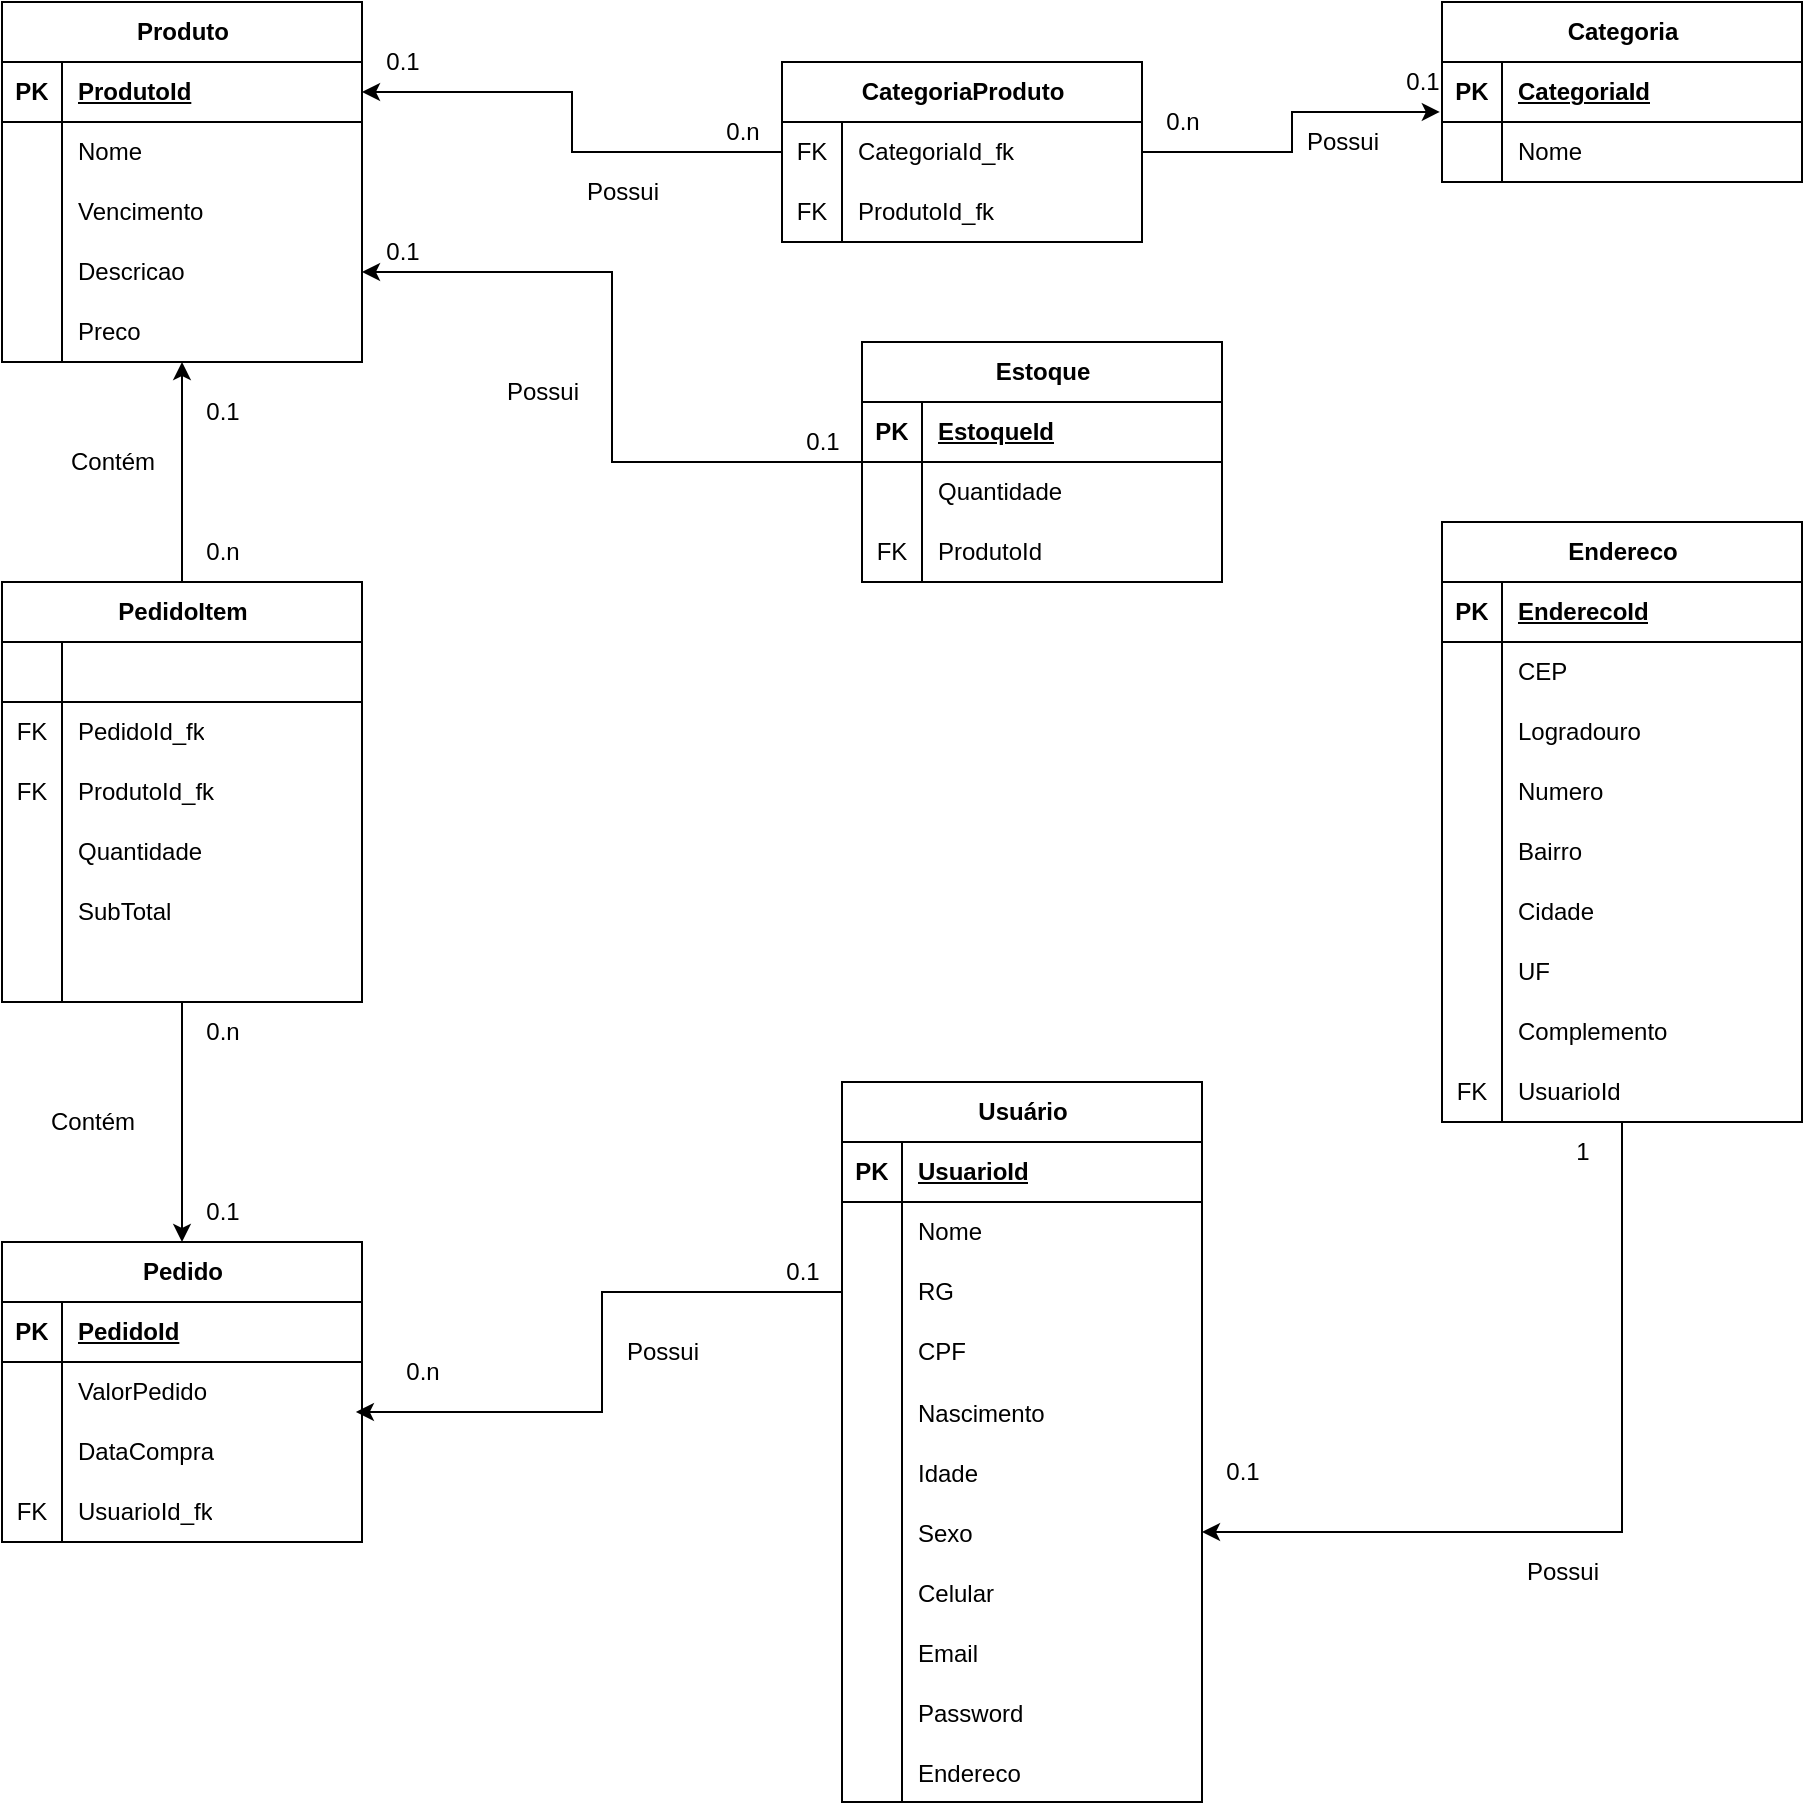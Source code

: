 <mxfile version="21.1.7" type="device">
  <diagram name="Página-1" id="cqAGGKCRhelCxhnxHPWJ">
    <mxGraphModel dx="2261" dy="754" grid="1" gridSize="10" guides="1" tooltips="1" connect="1" arrows="1" fold="1" page="1" pageScale="1" pageWidth="827" pageHeight="1169" math="0" shadow="0">
      <root>
        <mxCell id="0" />
        <mxCell id="1" parent="0" />
        <mxCell id="bwr_QxyES-dQrq3wKCNY-256" style="edgeStyle=orthogonalEdgeStyle;rounded=0;orthogonalLoop=1;jettySize=auto;html=1;" edge="1" parent="1" source="bwr_QxyES-dQrq3wKCNY-1" target="bwr_QxyES-dQrq3wKCNY-148">
          <mxGeometry relative="1" as="geometry" />
        </mxCell>
        <mxCell id="bwr_QxyES-dQrq3wKCNY-1" value="Endereco" style="shape=table;startSize=30;container=1;collapsible=1;childLayout=tableLayout;fixedRows=1;rowLines=0;fontStyle=1;align=center;resizeLast=1;html=1;" vertex="1" parent="1">
          <mxGeometry x="510" y="300" width="180" height="300" as="geometry" />
        </mxCell>
        <mxCell id="bwr_QxyES-dQrq3wKCNY-2" value="" style="shape=tableRow;horizontal=0;startSize=0;swimlaneHead=0;swimlaneBody=0;fillColor=none;collapsible=0;dropTarget=0;points=[[0,0.5],[1,0.5]];portConstraint=eastwest;top=0;left=0;right=0;bottom=1;" vertex="1" parent="bwr_QxyES-dQrq3wKCNY-1">
          <mxGeometry y="30" width="180" height="30" as="geometry" />
        </mxCell>
        <mxCell id="bwr_QxyES-dQrq3wKCNY-3" value="PK" style="shape=partialRectangle;connectable=0;fillColor=none;top=0;left=0;bottom=0;right=0;fontStyle=1;overflow=hidden;whiteSpace=wrap;html=1;" vertex="1" parent="bwr_QxyES-dQrq3wKCNY-2">
          <mxGeometry width="30" height="30" as="geometry">
            <mxRectangle width="30" height="30" as="alternateBounds" />
          </mxGeometry>
        </mxCell>
        <mxCell id="bwr_QxyES-dQrq3wKCNY-4" value="EnderecoId" style="shape=partialRectangle;connectable=0;fillColor=none;top=0;left=0;bottom=0;right=0;align=left;spacingLeft=6;fontStyle=5;overflow=hidden;whiteSpace=wrap;html=1;" vertex="1" parent="bwr_QxyES-dQrq3wKCNY-2">
          <mxGeometry x="30" width="150" height="30" as="geometry">
            <mxRectangle width="150" height="30" as="alternateBounds" />
          </mxGeometry>
        </mxCell>
        <mxCell id="bwr_QxyES-dQrq3wKCNY-5" value="" style="shape=tableRow;horizontal=0;startSize=0;swimlaneHead=0;swimlaneBody=0;fillColor=none;collapsible=0;dropTarget=0;points=[[0,0.5],[1,0.5]];portConstraint=eastwest;top=0;left=0;right=0;bottom=0;" vertex="1" parent="bwr_QxyES-dQrq3wKCNY-1">
          <mxGeometry y="60" width="180" height="30" as="geometry" />
        </mxCell>
        <mxCell id="bwr_QxyES-dQrq3wKCNY-6" value="" style="shape=partialRectangle;connectable=0;fillColor=none;top=0;left=0;bottom=0;right=0;editable=1;overflow=hidden;whiteSpace=wrap;html=1;" vertex="1" parent="bwr_QxyES-dQrq3wKCNY-5">
          <mxGeometry width="30" height="30" as="geometry">
            <mxRectangle width="30" height="30" as="alternateBounds" />
          </mxGeometry>
        </mxCell>
        <mxCell id="bwr_QxyES-dQrq3wKCNY-7" value="CEP" style="shape=partialRectangle;connectable=0;fillColor=none;top=0;left=0;bottom=0;right=0;align=left;spacingLeft=6;overflow=hidden;whiteSpace=wrap;html=1;" vertex="1" parent="bwr_QxyES-dQrq3wKCNY-5">
          <mxGeometry x="30" width="150" height="30" as="geometry">
            <mxRectangle width="150" height="30" as="alternateBounds" />
          </mxGeometry>
        </mxCell>
        <mxCell id="bwr_QxyES-dQrq3wKCNY-8" value="" style="shape=tableRow;horizontal=0;startSize=0;swimlaneHead=0;swimlaneBody=0;fillColor=none;collapsible=0;dropTarget=0;points=[[0,0.5],[1,0.5]];portConstraint=eastwest;top=0;left=0;right=0;bottom=0;" vertex="1" parent="bwr_QxyES-dQrq3wKCNY-1">
          <mxGeometry y="90" width="180" height="30" as="geometry" />
        </mxCell>
        <mxCell id="bwr_QxyES-dQrq3wKCNY-9" value="" style="shape=partialRectangle;connectable=0;fillColor=none;top=0;left=0;bottom=0;right=0;editable=1;overflow=hidden;whiteSpace=wrap;html=1;" vertex="1" parent="bwr_QxyES-dQrq3wKCNY-8">
          <mxGeometry width="30" height="30" as="geometry">
            <mxRectangle width="30" height="30" as="alternateBounds" />
          </mxGeometry>
        </mxCell>
        <mxCell id="bwr_QxyES-dQrq3wKCNY-10" value="Logradouro&lt;span style=&quot;white-space: pre;&quot;&gt;	&lt;/span&gt;" style="shape=partialRectangle;connectable=0;fillColor=none;top=0;left=0;bottom=0;right=0;align=left;spacingLeft=6;overflow=hidden;whiteSpace=wrap;html=1;" vertex="1" parent="bwr_QxyES-dQrq3wKCNY-8">
          <mxGeometry x="30" width="150" height="30" as="geometry">
            <mxRectangle width="150" height="30" as="alternateBounds" />
          </mxGeometry>
        </mxCell>
        <mxCell id="bwr_QxyES-dQrq3wKCNY-11" value="" style="shape=tableRow;horizontal=0;startSize=0;swimlaneHead=0;swimlaneBody=0;fillColor=none;collapsible=0;dropTarget=0;points=[[0,0.5],[1,0.5]];portConstraint=eastwest;top=0;left=0;right=0;bottom=0;" vertex="1" parent="bwr_QxyES-dQrq3wKCNY-1">
          <mxGeometry y="120" width="180" height="30" as="geometry" />
        </mxCell>
        <mxCell id="bwr_QxyES-dQrq3wKCNY-12" value="" style="shape=partialRectangle;connectable=0;fillColor=none;top=0;left=0;bottom=0;right=0;editable=1;overflow=hidden;whiteSpace=wrap;html=1;" vertex="1" parent="bwr_QxyES-dQrq3wKCNY-11">
          <mxGeometry width="30" height="30" as="geometry">
            <mxRectangle width="30" height="30" as="alternateBounds" />
          </mxGeometry>
        </mxCell>
        <mxCell id="bwr_QxyES-dQrq3wKCNY-13" value="Numero" style="shape=partialRectangle;connectable=0;fillColor=none;top=0;left=0;bottom=0;right=0;align=left;spacingLeft=6;overflow=hidden;whiteSpace=wrap;html=1;" vertex="1" parent="bwr_QxyES-dQrq3wKCNY-11">
          <mxGeometry x="30" width="150" height="30" as="geometry">
            <mxRectangle width="150" height="30" as="alternateBounds" />
          </mxGeometry>
        </mxCell>
        <mxCell id="bwr_QxyES-dQrq3wKCNY-194" value="" style="shape=tableRow;horizontal=0;startSize=0;swimlaneHead=0;swimlaneBody=0;fillColor=none;collapsible=0;dropTarget=0;points=[[0,0.5],[1,0.5]];portConstraint=eastwest;top=0;left=0;right=0;bottom=0;" vertex="1" parent="bwr_QxyES-dQrq3wKCNY-1">
          <mxGeometry y="150" width="180" height="30" as="geometry" />
        </mxCell>
        <mxCell id="bwr_QxyES-dQrq3wKCNY-195" value="" style="shape=partialRectangle;connectable=0;fillColor=none;top=0;left=0;bottom=0;right=0;editable=1;overflow=hidden;whiteSpace=wrap;html=1;" vertex="1" parent="bwr_QxyES-dQrq3wKCNY-194">
          <mxGeometry width="30" height="30" as="geometry">
            <mxRectangle width="30" height="30" as="alternateBounds" />
          </mxGeometry>
        </mxCell>
        <mxCell id="bwr_QxyES-dQrq3wKCNY-196" value="Bairro" style="shape=partialRectangle;connectable=0;fillColor=none;top=0;left=0;bottom=0;right=0;align=left;spacingLeft=6;overflow=hidden;whiteSpace=wrap;html=1;" vertex="1" parent="bwr_QxyES-dQrq3wKCNY-194">
          <mxGeometry x="30" width="150" height="30" as="geometry">
            <mxRectangle width="150" height="30" as="alternateBounds" />
          </mxGeometry>
        </mxCell>
        <mxCell id="bwr_QxyES-dQrq3wKCNY-197" value="" style="shape=tableRow;horizontal=0;startSize=0;swimlaneHead=0;swimlaneBody=0;fillColor=none;collapsible=0;dropTarget=0;points=[[0,0.5],[1,0.5]];portConstraint=eastwest;top=0;left=0;right=0;bottom=0;" vertex="1" parent="bwr_QxyES-dQrq3wKCNY-1">
          <mxGeometry y="180" width="180" height="30" as="geometry" />
        </mxCell>
        <mxCell id="bwr_QxyES-dQrq3wKCNY-198" value="" style="shape=partialRectangle;connectable=0;fillColor=none;top=0;left=0;bottom=0;right=0;editable=1;overflow=hidden;whiteSpace=wrap;html=1;" vertex="1" parent="bwr_QxyES-dQrq3wKCNY-197">
          <mxGeometry width="30" height="30" as="geometry">
            <mxRectangle width="30" height="30" as="alternateBounds" />
          </mxGeometry>
        </mxCell>
        <mxCell id="bwr_QxyES-dQrq3wKCNY-199" value="Cidade" style="shape=partialRectangle;connectable=0;fillColor=none;top=0;left=0;bottom=0;right=0;align=left;spacingLeft=6;overflow=hidden;whiteSpace=wrap;html=1;" vertex="1" parent="bwr_QxyES-dQrq3wKCNY-197">
          <mxGeometry x="30" width="150" height="30" as="geometry">
            <mxRectangle width="150" height="30" as="alternateBounds" />
          </mxGeometry>
        </mxCell>
        <mxCell id="bwr_QxyES-dQrq3wKCNY-200" value="" style="shape=tableRow;horizontal=0;startSize=0;swimlaneHead=0;swimlaneBody=0;fillColor=none;collapsible=0;dropTarget=0;points=[[0,0.5],[1,0.5]];portConstraint=eastwest;top=0;left=0;right=0;bottom=0;" vertex="1" parent="bwr_QxyES-dQrq3wKCNY-1">
          <mxGeometry y="210" width="180" height="30" as="geometry" />
        </mxCell>
        <mxCell id="bwr_QxyES-dQrq3wKCNY-201" value="" style="shape=partialRectangle;connectable=0;fillColor=none;top=0;left=0;bottom=0;right=0;editable=1;overflow=hidden;whiteSpace=wrap;html=1;" vertex="1" parent="bwr_QxyES-dQrq3wKCNY-200">
          <mxGeometry width="30" height="30" as="geometry">
            <mxRectangle width="30" height="30" as="alternateBounds" />
          </mxGeometry>
        </mxCell>
        <mxCell id="bwr_QxyES-dQrq3wKCNY-202" value="UF" style="shape=partialRectangle;connectable=0;fillColor=none;top=0;left=0;bottom=0;right=0;align=left;spacingLeft=6;overflow=hidden;whiteSpace=wrap;html=1;" vertex="1" parent="bwr_QxyES-dQrq3wKCNY-200">
          <mxGeometry x="30" width="150" height="30" as="geometry">
            <mxRectangle width="150" height="30" as="alternateBounds" />
          </mxGeometry>
        </mxCell>
        <mxCell id="bwr_QxyES-dQrq3wKCNY-203" value="" style="shape=tableRow;horizontal=0;startSize=0;swimlaneHead=0;swimlaneBody=0;fillColor=none;collapsible=0;dropTarget=0;points=[[0,0.5],[1,0.5]];portConstraint=eastwest;top=0;left=0;right=0;bottom=0;" vertex="1" parent="bwr_QxyES-dQrq3wKCNY-1">
          <mxGeometry y="240" width="180" height="30" as="geometry" />
        </mxCell>
        <mxCell id="bwr_QxyES-dQrq3wKCNY-204" value="" style="shape=partialRectangle;connectable=0;fillColor=none;top=0;left=0;bottom=0;right=0;editable=1;overflow=hidden;whiteSpace=wrap;html=1;" vertex="1" parent="bwr_QxyES-dQrq3wKCNY-203">
          <mxGeometry width="30" height="30" as="geometry">
            <mxRectangle width="30" height="30" as="alternateBounds" />
          </mxGeometry>
        </mxCell>
        <mxCell id="bwr_QxyES-dQrq3wKCNY-205" value="Complemento" style="shape=partialRectangle;connectable=0;fillColor=none;top=0;left=0;bottom=0;right=0;align=left;spacingLeft=6;overflow=hidden;whiteSpace=wrap;html=1;" vertex="1" parent="bwr_QxyES-dQrq3wKCNY-203">
          <mxGeometry x="30" width="150" height="30" as="geometry">
            <mxRectangle width="150" height="30" as="alternateBounds" />
          </mxGeometry>
        </mxCell>
        <mxCell id="bwr_QxyES-dQrq3wKCNY-213" value="" style="shape=tableRow;horizontal=0;startSize=0;swimlaneHead=0;swimlaneBody=0;fillColor=none;collapsible=0;dropTarget=0;points=[[0,0.5],[1,0.5]];portConstraint=eastwest;top=0;left=0;right=0;bottom=0;" vertex="1" parent="bwr_QxyES-dQrq3wKCNY-1">
          <mxGeometry y="270" width="180" height="30" as="geometry" />
        </mxCell>
        <mxCell id="bwr_QxyES-dQrq3wKCNY-214" value="FK" style="shape=partialRectangle;connectable=0;fillColor=none;top=0;left=0;bottom=0;right=0;fontStyle=0;overflow=hidden;whiteSpace=wrap;html=1;" vertex="1" parent="bwr_QxyES-dQrq3wKCNY-213">
          <mxGeometry width="30" height="30" as="geometry">
            <mxRectangle width="30" height="30" as="alternateBounds" />
          </mxGeometry>
        </mxCell>
        <mxCell id="bwr_QxyES-dQrq3wKCNY-215" value="UsuarioId" style="shape=partialRectangle;connectable=0;fillColor=none;top=0;left=0;bottom=0;right=0;align=left;spacingLeft=6;fontStyle=0;overflow=hidden;whiteSpace=wrap;html=1;" vertex="1" parent="bwr_QxyES-dQrq3wKCNY-213">
          <mxGeometry x="30" width="150" height="30" as="geometry">
            <mxRectangle width="150" height="30" as="alternateBounds" />
          </mxGeometry>
        </mxCell>
        <mxCell id="bwr_QxyES-dQrq3wKCNY-14" value="Pedido" style="shape=table;startSize=30;container=1;collapsible=1;childLayout=tableLayout;fixedRows=1;rowLines=0;fontStyle=1;align=center;resizeLast=1;html=1;" vertex="1" parent="1">
          <mxGeometry x="-210" y="660" width="180" height="150" as="geometry" />
        </mxCell>
        <mxCell id="bwr_QxyES-dQrq3wKCNY-15" value="" style="shape=tableRow;horizontal=0;startSize=0;swimlaneHead=0;swimlaneBody=0;fillColor=none;collapsible=0;dropTarget=0;points=[[0,0.5],[1,0.5]];portConstraint=eastwest;top=0;left=0;right=0;bottom=1;" vertex="1" parent="bwr_QxyES-dQrq3wKCNY-14">
          <mxGeometry y="30" width="180" height="30" as="geometry" />
        </mxCell>
        <mxCell id="bwr_QxyES-dQrq3wKCNY-16" value="PK" style="shape=partialRectangle;connectable=0;fillColor=none;top=0;left=0;bottom=0;right=0;fontStyle=1;overflow=hidden;whiteSpace=wrap;html=1;" vertex="1" parent="bwr_QxyES-dQrq3wKCNY-15">
          <mxGeometry width="30" height="30" as="geometry">
            <mxRectangle width="30" height="30" as="alternateBounds" />
          </mxGeometry>
        </mxCell>
        <mxCell id="bwr_QxyES-dQrq3wKCNY-17" value="PedidoId" style="shape=partialRectangle;connectable=0;fillColor=none;top=0;left=0;bottom=0;right=0;align=left;spacingLeft=6;fontStyle=5;overflow=hidden;whiteSpace=wrap;html=1;" vertex="1" parent="bwr_QxyES-dQrq3wKCNY-15">
          <mxGeometry x="30" width="150" height="30" as="geometry">
            <mxRectangle width="150" height="30" as="alternateBounds" />
          </mxGeometry>
        </mxCell>
        <mxCell id="bwr_QxyES-dQrq3wKCNY-18" value="" style="shape=tableRow;horizontal=0;startSize=0;swimlaneHead=0;swimlaneBody=0;fillColor=none;collapsible=0;dropTarget=0;points=[[0,0.5],[1,0.5]];portConstraint=eastwest;top=0;left=0;right=0;bottom=0;" vertex="1" parent="bwr_QxyES-dQrq3wKCNY-14">
          <mxGeometry y="60" width="180" height="30" as="geometry" />
        </mxCell>
        <mxCell id="bwr_QxyES-dQrq3wKCNY-19" value="" style="shape=partialRectangle;connectable=0;fillColor=none;top=0;left=0;bottom=0;right=0;editable=1;overflow=hidden;whiteSpace=wrap;html=1;" vertex="1" parent="bwr_QxyES-dQrq3wKCNY-18">
          <mxGeometry width="30" height="30" as="geometry">
            <mxRectangle width="30" height="30" as="alternateBounds" />
          </mxGeometry>
        </mxCell>
        <mxCell id="bwr_QxyES-dQrq3wKCNY-20" value="ValorPedido" style="shape=partialRectangle;connectable=0;fillColor=none;top=0;left=0;bottom=0;right=0;align=left;spacingLeft=6;overflow=hidden;whiteSpace=wrap;html=1;" vertex="1" parent="bwr_QxyES-dQrq3wKCNY-18">
          <mxGeometry x="30" width="150" height="30" as="geometry">
            <mxRectangle width="150" height="30" as="alternateBounds" />
          </mxGeometry>
        </mxCell>
        <mxCell id="bwr_QxyES-dQrq3wKCNY-21" value="" style="shape=tableRow;horizontal=0;startSize=0;swimlaneHead=0;swimlaneBody=0;fillColor=none;collapsible=0;dropTarget=0;points=[[0,0.5],[1,0.5]];portConstraint=eastwest;top=0;left=0;right=0;bottom=0;" vertex="1" parent="bwr_QxyES-dQrq3wKCNY-14">
          <mxGeometry y="90" width="180" height="30" as="geometry" />
        </mxCell>
        <mxCell id="bwr_QxyES-dQrq3wKCNY-22" value="" style="shape=partialRectangle;connectable=0;fillColor=none;top=0;left=0;bottom=0;right=0;editable=1;overflow=hidden;whiteSpace=wrap;html=1;" vertex="1" parent="bwr_QxyES-dQrq3wKCNY-21">
          <mxGeometry width="30" height="30" as="geometry">
            <mxRectangle width="30" height="30" as="alternateBounds" />
          </mxGeometry>
        </mxCell>
        <mxCell id="bwr_QxyES-dQrq3wKCNY-23" value="DataCompra" style="shape=partialRectangle;connectable=0;fillColor=none;top=0;left=0;bottom=0;right=0;align=left;spacingLeft=6;overflow=hidden;whiteSpace=wrap;html=1;" vertex="1" parent="bwr_QxyES-dQrq3wKCNY-21">
          <mxGeometry x="30" width="150" height="30" as="geometry">
            <mxRectangle width="150" height="30" as="alternateBounds" />
          </mxGeometry>
        </mxCell>
        <mxCell id="bwr_QxyES-dQrq3wKCNY-138" value="" style="shape=tableRow;horizontal=0;startSize=0;swimlaneHead=0;swimlaneBody=0;fillColor=none;collapsible=0;dropTarget=0;points=[[0,0.5],[1,0.5]];portConstraint=eastwest;top=0;left=0;right=0;bottom=0;" vertex="1" parent="bwr_QxyES-dQrq3wKCNY-14">
          <mxGeometry y="120" width="180" height="30" as="geometry" />
        </mxCell>
        <mxCell id="bwr_QxyES-dQrq3wKCNY-139" value="FK" style="shape=partialRectangle;connectable=0;fillColor=none;top=0;left=0;bottom=0;right=0;fontStyle=0;overflow=hidden;whiteSpace=wrap;html=1;" vertex="1" parent="bwr_QxyES-dQrq3wKCNY-138">
          <mxGeometry width="30" height="30" as="geometry">
            <mxRectangle width="30" height="30" as="alternateBounds" />
          </mxGeometry>
        </mxCell>
        <mxCell id="bwr_QxyES-dQrq3wKCNY-140" value="UsuarioId_fk" style="shape=partialRectangle;connectable=0;fillColor=none;top=0;left=0;bottom=0;right=0;align=left;spacingLeft=6;fontStyle=0;overflow=hidden;whiteSpace=wrap;html=1;" vertex="1" parent="bwr_QxyES-dQrq3wKCNY-138">
          <mxGeometry x="30" width="150" height="30" as="geometry">
            <mxRectangle width="150" height="30" as="alternateBounds" />
          </mxGeometry>
        </mxCell>
        <mxCell id="bwr_QxyES-dQrq3wKCNY-27" value="CategoriaProduto" style="shape=table;startSize=30;container=1;collapsible=1;childLayout=tableLayout;fixedRows=1;rowLines=0;fontStyle=1;align=center;resizeLast=1;html=1;" vertex="1" parent="1">
          <mxGeometry x="180" y="70" width="180" height="90" as="geometry" />
        </mxCell>
        <mxCell id="bwr_QxyES-dQrq3wKCNY-130" value="" style="shape=tableRow;horizontal=0;startSize=0;swimlaneHead=0;swimlaneBody=0;fillColor=none;collapsible=0;dropTarget=0;points=[[0,0.5],[1,0.5]];portConstraint=eastwest;top=0;left=0;right=0;bottom=0;" vertex="1" parent="bwr_QxyES-dQrq3wKCNY-27">
          <mxGeometry y="30" width="180" height="30" as="geometry" />
        </mxCell>
        <mxCell id="bwr_QxyES-dQrq3wKCNY-131" value="FK" style="shape=partialRectangle;connectable=0;fillColor=none;top=0;left=0;bottom=0;right=0;fontStyle=0;overflow=hidden;whiteSpace=wrap;html=1;" vertex="1" parent="bwr_QxyES-dQrq3wKCNY-130">
          <mxGeometry width="30" height="30" as="geometry">
            <mxRectangle width="30" height="30" as="alternateBounds" />
          </mxGeometry>
        </mxCell>
        <mxCell id="bwr_QxyES-dQrq3wKCNY-132" value="CategoriaId_fk" style="shape=partialRectangle;connectable=0;fillColor=none;top=0;left=0;bottom=0;right=0;align=left;spacingLeft=6;fontStyle=0;overflow=hidden;whiteSpace=wrap;html=1;" vertex="1" parent="bwr_QxyES-dQrq3wKCNY-130">
          <mxGeometry x="30" width="150" height="30" as="geometry">
            <mxRectangle width="150" height="30" as="alternateBounds" />
          </mxGeometry>
        </mxCell>
        <mxCell id="bwr_QxyES-dQrq3wKCNY-126" value="" style="shape=tableRow;horizontal=0;startSize=0;swimlaneHead=0;swimlaneBody=0;fillColor=none;collapsible=0;dropTarget=0;points=[[0,0.5],[1,0.5]];portConstraint=eastwest;top=0;left=0;right=0;bottom=0;" vertex="1" parent="bwr_QxyES-dQrq3wKCNY-27">
          <mxGeometry y="60" width="180" height="30" as="geometry" />
        </mxCell>
        <mxCell id="bwr_QxyES-dQrq3wKCNY-127" value="FK" style="shape=partialRectangle;connectable=0;fillColor=none;top=0;left=0;bottom=0;right=0;fontStyle=0;overflow=hidden;whiteSpace=wrap;html=1;" vertex="1" parent="bwr_QxyES-dQrq3wKCNY-126">
          <mxGeometry width="30" height="30" as="geometry">
            <mxRectangle width="30" height="30" as="alternateBounds" />
          </mxGeometry>
        </mxCell>
        <mxCell id="bwr_QxyES-dQrq3wKCNY-128" value="ProdutoId_fk" style="shape=partialRectangle;connectable=0;fillColor=none;top=0;left=0;bottom=0;right=0;align=left;spacingLeft=6;fontStyle=0;overflow=hidden;whiteSpace=wrap;html=1;" vertex="1" parent="bwr_QxyES-dQrq3wKCNY-126">
          <mxGeometry x="30" width="150" height="30" as="geometry">
            <mxRectangle width="150" height="30" as="alternateBounds" />
          </mxGeometry>
        </mxCell>
        <mxCell id="bwr_QxyES-dQrq3wKCNY-40" value="Usuário" style="shape=table;startSize=30;container=1;collapsible=1;childLayout=tableLayout;fixedRows=1;rowLines=0;fontStyle=1;align=center;resizeLast=1;html=1;" vertex="1" parent="1">
          <mxGeometry x="210" y="580" width="180" height="360" as="geometry" />
        </mxCell>
        <mxCell id="bwr_QxyES-dQrq3wKCNY-41" value="" style="shape=tableRow;horizontal=0;startSize=0;swimlaneHead=0;swimlaneBody=0;fillColor=none;collapsible=0;dropTarget=0;points=[[0,0.5],[1,0.5]];portConstraint=eastwest;top=0;left=0;right=0;bottom=1;" vertex="1" parent="bwr_QxyES-dQrq3wKCNY-40">
          <mxGeometry y="30" width="180" height="30" as="geometry" />
        </mxCell>
        <mxCell id="bwr_QxyES-dQrq3wKCNY-42" value="PK" style="shape=partialRectangle;connectable=0;fillColor=none;top=0;left=0;bottom=0;right=0;fontStyle=1;overflow=hidden;whiteSpace=wrap;html=1;" vertex="1" parent="bwr_QxyES-dQrq3wKCNY-41">
          <mxGeometry width="30" height="30" as="geometry">
            <mxRectangle width="30" height="30" as="alternateBounds" />
          </mxGeometry>
        </mxCell>
        <mxCell id="bwr_QxyES-dQrq3wKCNY-43" value="UsuarioId" style="shape=partialRectangle;connectable=0;fillColor=none;top=0;left=0;bottom=0;right=0;align=left;spacingLeft=6;fontStyle=5;overflow=hidden;whiteSpace=wrap;html=1;" vertex="1" parent="bwr_QxyES-dQrq3wKCNY-41">
          <mxGeometry x="30" width="150" height="30" as="geometry">
            <mxRectangle width="150" height="30" as="alternateBounds" />
          </mxGeometry>
        </mxCell>
        <mxCell id="bwr_QxyES-dQrq3wKCNY-44" value="" style="shape=tableRow;horizontal=0;startSize=0;swimlaneHead=0;swimlaneBody=0;fillColor=none;collapsible=0;dropTarget=0;points=[[0,0.5],[1,0.5]];portConstraint=eastwest;top=0;left=0;right=0;bottom=0;" vertex="1" parent="bwr_QxyES-dQrq3wKCNY-40">
          <mxGeometry y="60" width="180" height="30" as="geometry" />
        </mxCell>
        <mxCell id="bwr_QxyES-dQrq3wKCNY-45" value="" style="shape=partialRectangle;connectable=0;fillColor=none;top=0;left=0;bottom=0;right=0;editable=1;overflow=hidden;whiteSpace=wrap;html=1;" vertex="1" parent="bwr_QxyES-dQrq3wKCNY-44">
          <mxGeometry width="30" height="30" as="geometry">
            <mxRectangle width="30" height="30" as="alternateBounds" />
          </mxGeometry>
        </mxCell>
        <mxCell id="bwr_QxyES-dQrq3wKCNY-46" value="Nome" style="shape=partialRectangle;connectable=0;fillColor=none;top=0;left=0;bottom=0;right=0;align=left;spacingLeft=6;overflow=hidden;whiteSpace=wrap;html=1;" vertex="1" parent="bwr_QxyES-dQrq3wKCNY-44">
          <mxGeometry x="30" width="150" height="30" as="geometry">
            <mxRectangle width="150" height="30" as="alternateBounds" />
          </mxGeometry>
        </mxCell>
        <mxCell id="bwr_QxyES-dQrq3wKCNY-47" value="" style="shape=tableRow;horizontal=0;startSize=0;swimlaneHead=0;swimlaneBody=0;fillColor=none;collapsible=0;dropTarget=0;points=[[0,0.5],[1,0.5]];portConstraint=eastwest;top=0;left=0;right=0;bottom=0;" vertex="1" parent="bwr_QxyES-dQrq3wKCNY-40">
          <mxGeometry y="90" width="180" height="30" as="geometry" />
        </mxCell>
        <mxCell id="bwr_QxyES-dQrq3wKCNY-48" value="" style="shape=partialRectangle;connectable=0;fillColor=none;top=0;left=0;bottom=0;right=0;editable=1;overflow=hidden;whiteSpace=wrap;html=1;" vertex="1" parent="bwr_QxyES-dQrq3wKCNY-47">
          <mxGeometry width="30" height="30" as="geometry">
            <mxRectangle width="30" height="30" as="alternateBounds" />
          </mxGeometry>
        </mxCell>
        <mxCell id="bwr_QxyES-dQrq3wKCNY-49" value="RG" style="shape=partialRectangle;connectable=0;fillColor=none;top=0;left=0;bottom=0;right=0;align=left;spacingLeft=6;overflow=hidden;whiteSpace=wrap;html=1;" vertex="1" parent="bwr_QxyES-dQrq3wKCNY-47">
          <mxGeometry x="30" width="150" height="30" as="geometry">
            <mxRectangle width="150" height="30" as="alternateBounds" />
          </mxGeometry>
        </mxCell>
        <mxCell id="bwr_QxyES-dQrq3wKCNY-50" value="" style="shape=tableRow;horizontal=0;startSize=0;swimlaneHead=0;swimlaneBody=0;fillColor=none;collapsible=0;dropTarget=0;points=[[0,0.5],[1,0.5]];portConstraint=eastwest;top=0;left=0;right=0;bottom=0;" vertex="1" parent="bwr_QxyES-dQrq3wKCNY-40">
          <mxGeometry y="120" width="180" height="30" as="geometry" />
        </mxCell>
        <mxCell id="bwr_QxyES-dQrq3wKCNY-51" value="" style="shape=partialRectangle;connectable=0;fillColor=none;top=0;left=0;bottom=0;right=0;editable=1;overflow=hidden;whiteSpace=wrap;html=1;" vertex="1" parent="bwr_QxyES-dQrq3wKCNY-50">
          <mxGeometry width="30" height="30" as="geometry">
            <mxRectangle width="30" height="30" as="alternateBounds" />
          </mxGeometry>
        </mxCell>
        <mxCell id="bwr_QxyES-dQrq3wKCNY-52" value="CPF" style="shape=partialRectangle;connectable=0;fillColor=none;top=0;left=0;bottom=0;right=0;align=left;spacingLeft=6;overflow=hidden;whiteSpace=wrap;html=1;" vertex="1" parent="bwr_QxyES-dQrq3wKCNY-50">
          <mxGeometry x="30" width="150" height="30" as="geometry">
            <mxRectangle width="150" height="30" as="alternateBounds" />
          </mxGeometry>
        </mxCell>
        <mxCell id="bwr_QxyES-dQrq3wKCNY-144" value="" style="shape=tableRow;horizontal=0;startSize=0;swimlaneHead=0;swimlaneBody=0;fillColor=none;collapsible=0;dropTarget=0;points=[[0,0.5],[1,0.5]];portConstraint=eastwest;top=0;left=0;right=0;bottom=0;" vertex="1" parent="bwr_QxyES-dQrq3wKCNY-40">
          <mxGeometry y="150" width="180" height="30" as="geometry" />
        </mxCell>
        <mxCell id="bwr_QxyES-dQrq3wKCNY-145" value="" style="shape=partialRectangle;connectable=0;fillColor=none;top=0;left=0;bottom=0;right=0;editable=1;overflow=hidden;" vertex="1" parent="bwr_QxyES-dQrq3wKCNY-144">
          <mxGeometry width="30" height="30" as="geometry">
            <mxRectangle width="30" height="30" as="alternateBounds" />
          </mxGeometry>
        </mxCell>
        <mxCell id="bwr_QxyES-dQrq3wKCNY-146" value="Nascimento" style="shape=partialRectangle;connectable=0;fillColor=none;top=0;left=0;bottom=0;right=0;align=left;spacingLeft=6;overflow=hidden;" vertex="1" parent="bwr_QxyES-dQrq3wKCNY-144">
          <mxGeometry x="30" width="150" height="30" as="geometry">
            <mxRectangle width="150" height="30" as="alternateBounds" />
          </mxGeometry>
        </mxCell>
        <mxCell id="bwr_QxyES-dQrq3wKCNY-164" value="" style="shape=tableRow;horizontal=0;startSize=0;swimlaneHead=0;swimlaneBody=0;fillColor=none;collapsible=0;dropTarget=0;points=[[0,0.5],[1,0.5]];portConstraint=eastwest;top=0;left=0;right=0;bottom=0;" vertex="1" parent="bwr_QxyES-dQrq3wKCNY-40">
          <mxGeometry y="180" width="180" height="30" as="geometry" />
        </mxCell>
        <mxCell id="bwr_QxyES-dQrq3wKCNY-165" value="" style="shape=partialRectangle;connectable=0;fillColor=none;top=0;left=0;bottom=0;right=0;editable=1;overflow=hidden;" vertex="1" parent="bwr_QxyES-dQrq3wKCNY-164">
          <mxGeometry width="30" height="30" as="geometry">
            <mxRectangle width="30" height="30" as="alternateBounds" />
          </mxGeometry>
        </mxCell>
        <mxCell id="bwr_QxyES-dQrq3wKCNY-166" value="Idade" style="shape=partialRectangle;connectable=0;fillColor=none;top=0;left=0;bottom=0;right=0;align=left;spacingLeft=6;overflow=hidden;" vertex="1" parent="bwr_QxyES-dQrq3wKCNY-164">
          <mxGeometry x="30" width="150" height="30" as="geometry">
            <mxRectangle width="150" height="30" as="alternateBounds" />
          </mxGeometry>
        </mxCell>
        <mxCell id="bwr_QxyES-dQrq3wKCNY-148" value="" style="shape=tableRow;horizontal=0;startSize=0;swimlaneHead=0;swimlaneBody=0;fillColor=none;collapsible=0;dropTarget=0;points=[[0,0.5],[1,0.5]];portConstraint=eastwest;top=0;left=0;right=0;bottom=0;" vertex="1" parent="bwr_QxyES-dQrq3wKCNY-40">
          <mxGeometry y="210" width="180" height="30" as="geometry" />
        </mxCell>
        <mxCell id="bwr_QxyES-dQrq3wKCNY-149" value="" style="shape=partialRectangle;connectable=0;fillColor=none;top=0;left=0;bottom=0;right=0;editable=1;overflow=hidden;" vertex="1" parent="bwr_QxyES-dQrq3wKCNY-148">
          <mxGeometry width="30" height="30" as="geometry">
            <mxRectangle width="30" height="30" as="alternateBounds" />
          </mxGeometry>
        </mxCell>
        <mxCell id="bwr_QxyES-dQrq3wKCNY-150" value="Sexo" style="shape=partialRectangle;connectable=0;fillColor=none;top=0;left=0;bottom=0;right=0;align=left;spacingLeft=6;overflow=hidden;" vertex="1" parent="bwr_QxyES-dQrq3wKCNY-148">
          <mxGeometry x="30" width="150" height="30" as="geometry">
            <mxRectangle width="150" height="30" as="alternateBounds" />
          </mxGeometry>
        </mxCell>
        <mxCell id="bwr_QxyES-dQrq3wKCNY-152" value="" style="shape=tableRow;horizontal=0;startSize=0;swimlaneHead=0;swimlaneBody=0;fillColor=none;collapsible=0;dropTarget=0;points=[[0,0.5],[1,0.5]];portConstraint=eastwest;top=0;left=0;right=0;bottom=0;" vertex="1" parent="bwr_QxyES-dQrq3wKCNY-40">
          <mxGeometry y="240" width="180" height="30" as="geometry" />
        </mxCell>
        <mxCell id="bwr_QxyES-dQrq3wKCNY-153" value="" style="shape=partialRectangle;connectable=0;fillColor=none;top=0;left=0;bottom=0;right=0;editable=1;overflow=hidden;" vertex="1" parent="bwr_QxyES-dQrq3wKCNY-152">
          <mxGeometry width="30" height="30" as="geometry">
            <mxRectangle width="30" height="30" as="alternateBounds" />
          </mxGeometry>
        </mxCell>
        <mxCell id="bwr_QxyES-dQrq3wKCNY-154" value="Celular" style="shape=partialRectangle;connectable=0;fillColor=none;top=0;left=0;bottom=0;right=0;align=left;spacingLeft=6;overflow=hidden;" vertex="1" parent="bwr_QxyES-dQrq3wKCNY-152">
          <mxGeometry x="30" width="150" height="30" as="geometry">
            <mxRectangle width="150" height="30" as="alternateBounds" />
          </mxGeometry>
        </mxCell>
        <mxCell id="bwr_QxyES-dQrq3wKCNY-160" value="" style="shape=tableRow;horizontal=0;startSize=0;swimlaneHead=0;swimlaneBody=0;fillColor=none;collapsible=0;dropTarget=0;points=[[0,0.5],[1,0.5]];portConstraint=eastwest;top=0;left=0;right=0;bottom=0;" vertex="1" parent="bwr_QxyES-dQrq3wKCNY-40">
          <mxGeometry y="270" width="180" height="30" as="geometry" />
        </mxCell>
        <mxCell id="bwr_QxyES-dQrq3wKCNY-161" value="" style="shape=partialRectangle;connectable=0;fillColor=none;top=0;left=0;bottom=0;right=0;editable=1;overflow=hidden;" vertex="1" parent="bwr_QxyES-dQrq3wKCNY-160">
          <mxGeometry width="30" height="30" as="geometry">
            <mxRectangle width="30" height="30" as="alternateBounds" />
          </mxGeometry>
        </mxCell>
        <mxCell id="bwr_QxyES-dQrq3wKCNY-162" value="Email" style="shape=partialRectangle;connectable=0;fillColor=none;top=0;left=0;bottom=0;right=0;align=left;spacingLeft=6;overflow=hidden;" vertex="1" parent="bwr_QxyES-dQrq3wKCNY-160">
          <mxGeometry x="30" width="150" height="30" as="geometry">
            <mxRectangle width="150" height="30" as="alternateBounds" />
          </mxGeometry>
        </mxCell>
        <mxCell id="bwr_QxyES-dQrq3wKCNY-156" value="" style="shape=tableRow;horizontal=0;startSize=0;swimlaneHead=0;swimlaneBody=0;fillColor=none;collapsible=0;dropTarget=0;points=[[0,0.5],[1,0.5]];portConstraint=eastwest;top=0;left=0;right=0;bottom=0;" vertex="1" parent="bwr_QxyES-dQrq3wKCNY-40">
          <mxGeometry y="300" width="180" height="30" as="geometry" />
        </mxCell>
        <mxCell id="bwr_QxyES-dQrq3wKCNY-157" value="" style="shape=partialRectangle;connectable=0;fillColor=none;top=0;left=0;bottom=0;right=0;editable=1;overflow=hidden;" vertex="1" parent="bwr_QxyES-dQrq3wKCNY-156">
          <mxGeometry width="30" height="30" as="geometry">
            <mxRectangle width="30" height="30" as="alternateBounds" />
          </mxGeometry>
        </mxCell>
        <mxCell id="bwr_QxyES-dQrq3wKCNY-158" value="Password" style="shape=partialRectangle;connectable=0;fillColor=none;top=0;left=0;bottom=0;right=0;align=left;spacingLeft=6;overflow=hidden;" vertex="1" parent="bwr_QxyES-dQrq3wKCNY-156">
          <mxGeometry x="30" width="150" height="30" as="geometry">
            <mxRectangle width="150" height="30" as="alternateBounds" />
          </mxGeometry>
        </mxCell>
        <mxCell id="bwr_QxyES-dQrq3wKCNY-172" value="" style="shape=tableRow;horizontal=0;startSize=0;swimlaneHead=0;swimlaneBody=0;fillColor=none;collapsible=0;dropTarget=0;points=[[0,0.5],[1,0.5]];portConstraint=eastwest;top=0;left=0;right=0;bottom=0;" vertex="1" parent="bwr_QxyES-dQrq3wKCNY-40">
          <mxGeometry y="330" width="180" height="30" as="geometry" />
        </mxCell>
        <mxCell id="bwr_QxyES-dQrq3wKCNY-173" value="" style="shape=partialRectangle;connectable=0;fillColor=none;top=0;left=0;bottom=0;right=0;editable=1;overflow=hidden;" vertex="1" parent="bwr_QxyES-dQrq3wKCNY-172">
          <mxGeometry width="30" height="30" as="geometry">
            <mxRectangle width="30" height="30" as="alternateBounds" />
          </mxGeometry>
        </mxCell>
        <mxCell id="bwr_QxyES-dQrq3wKCNY-174" value="Endereco" style="shape=partialRectangle;connectable=0;fillColor=none;top=0;left=0;bottom=0;right=0;align=left;spacingLeft=6;overflow=hidden;" vertex="1" parent="bwr_QxyES-dQrq3wKCNY-172">
          <mxGeometry x="30" width="150" height="30" as="geometry">
            <mxRectangle width="150" height="30" as="alternateBounds" />
          </mxGeometry>
        </mxCell>
        <mxCell id="bwr_QxyES-dQrq3wKCNY-225" style="edgeStyle=orthogonalEdgeStyle;rounded=0;orthogonalLoop=1;jettySize=auto;html=1;entryX=1;entryY=0.75;entryDx=0;entryDy=0;" edge="1" parent="1" source="bwr_QxyES-dQrq3wKCNY-53" target="bwr_QxyES-dQrq3wKCNY-79">
          <mxGeometry relative="1" as="geometry" />
        </mxCell>
        <mxCell id="bwr_QxyES-dQrq3wKCNY-53" value="Estoque" style="shape=table;startSize=30;container=1;collapsible=1;childLayout=tableLayout;fixedRows=1;rowLines=0;fontStyle=1;align=center;resizeLast=1;html=1;" vertex="1" parent="1">
          <mxGeometry x="220" y="210" width="180" height="120" as="geometry" />
        </mxCell>
        <mxCell id="bwr_QxyES-dQrq3wKCNY-54" value="" style="shape=tableRow;horizontal=0;startSize=0;swimlaneHead=0;swimlaneBody=0;fillColor=none;collapsible=0;dropTarget=0;points=[[0,0.5],[1,0.5]];portConstraint=eastwest;top=0;left=0;right=0;bottom=1;" vertex="1" parent="bwr_QxyES-dQrq3wKCNY-53">
          <mxGeometry y="30" width="180" height="30" as="geometry" />
        </mxCell>
        <mxCell id="bwr_QxyES-dQrq3wKCNY-55" value="PK" style="shape=partialRectangle;connectable=0;fillColor=none;top=0;left=0;bottom=0;right=0;fontStyle=1;overflow=hidden;whiteSpace=wrap;html=1;" vertex="1" parent="bwr_QxyES-dQrq3wKCNY-54">
          <mxGeometry width="30" height="30" as="geometry">
            <mxRectangle width="30" height="30" as="alternateBounds" />
          </mxGeometry>
        </mxCell>
        <mxCell id="bwr_QxyES-dQrq3wKCNY-56" value="EstoqueId" style="shape=partialRectangle;connectable=0;fillColor=none;top=0;left=0;bottom=0;right=0;align=left;spacingLeft=6;fontStyle=5;overflow=hidden;whiteSpace=wrap;html=1;" vertex="1" parent="bwr_QxyES-dQrq3wKCNY-54">
          <mxGeometry x="30" width="150" height="30" as="geometry">
            <mxRectangle width="150" height="30" as="alternateBounds" />
          </mxGeometry>
        </mxCell>
        <mxCell id="bwr_QxyES-dQrq3wKCNY-57" value="" style="shape=tableRow;horizontal=0;startSize=0;swimlaneHead=0;swimlaneBody=0;fillColor=none;collapsible=0;dropTarget=0;points=[[0,0.5],[1,0.5]];portConstraint=eastwest;top=0;left=0;right=0;bottom=0;" vertex="1" parent="bwr_QxyES-dQrq3wKCNY-53">
          <mxGeometry y="60" width="180" height="30" as="geometry" />
        </mxCell>
        <mxCell id="bwr_QxyES-dQrq3wKCNY-58" value="" style="shape=partialRectangle;connectable=0;fillColor=none;top=0;left=0;bottom=0;right=0;editable=1;overflow=hidden;whiteSpace=wrap;html=1;" vertex="1" parent="bwr_QxyES-dQrq3wKCNY-57">
          <mxGeometry width="30" height="30" as="geometry">
            <mxRectangle width="30" height="30" as="alternateBounds" />
          </mxGeometry>
        </mxCell>
        <mxCell id="bwr_QxyES-dQrq3wKCNY-59" value="Quantidade" style="shape=partialRectangle;connectable=0;fillColor=none;top=0;left=0;bottom=0;right=0;align=left;spacingLeft=6;overflow=hidden;whiteSpace=wrap;html=1;" vertex="1" parent="bwr_QxyES-dQrq3wKCNY-57">
          <mxGeometry x="30" width="150" height="30" as="geometry">
            <mxRectangle width="150" height="30" as="alternateBounds" />
          </mxGeometry>
        </mxCell>
        <mxCell id="bwr_QxyES-dQrq3wKCNY-210" value="" style="shape=tableRow;horizontal=0;startSize=0;swimlaneHead=0;swimlaneBody=0;fillColor=none;collapsible=0;dropTarget=0;points=[[0,0.5],[1,0.5]];portConstraint=eastwest;top=0;left=0;right=0;bottom=0;" vertex="1" parent="bwr_QxyES-dQrq3wKCNY-53">
          <mxGeometry y="90" width="180" height="30" as="geometry" />
        </mxCell>
        <mxCell id="bwr_QxyES-dQrq3wKCNY-211" value="FK" style="shape=partialRectangle;connectable=0;fillColor=none;top=0;left=0;bottom=0;right=0;fontStyle=0;overflow=hidden;whiteSpace=wrap;html=1;" vertex="1" parent="bwr_QxyES-dQrq3wKCNY-210">
          <mxGeometry width="30" height="30" as="geometry">
            <mxRectangle width="30" height="30" as="alternateBounds" />
          </mxGeometry>
        </mxCell>
        <mxCell id="bwr_QxyES-dQrq3wKCNY-212" value="ProdutoId" style="shape=partialRectangle;connectable=0;fillColor=none;top=0;left=0;bottom=0;right=0;align=left;spacingLeft=6;fontStyle=0;overflow=hidden;whiteSpace=wrap;html=1;" vertex="1" parent="bwr_QxyES-dQrq3wKCNY-210">
          <mxGeometry x="30" width="150" height="30" as="geometry">
            <mxRectangle width="150" height="30" as="alternateBounds" />
          </mxGeometry>
        </mxCell>
        <mxCell id="bwr_QxyES-dQrq3wKCNY-239" style="edgeStyle=orthogonalEdgeStyle;rounded=0;orthogonalLoop=1;jettySize=auto;html=1;exitX=0.5;exitY=1;exitDx=0;exitDy=0;entryX=0.5;entryY=0;entryDx=0;entryDy=0;" edge="1" parent="1" source="bwr_QxyES-dQrq3wKCNY-66" target="bwr_QxyES-dQrq3wKCNY-14">
          <mxGeometry relative="1" as="geometry" />
        </mxCell>
        <mxCell id="bwr_QxyES-dQrq3wKCNY-240" style="edgeStyle=orthogonalEdgeStyle;rounded=0;orthogonalLoop=1;jettySize=auto;html=1;entryX=0.5;entryY=1;entryDx=0;entryDy=0;" edge="1" parent="1" source="bwr_QxyES-dQrq3wKCNY-66" target="bwr_QxyES-dQrq3wKCNY-79">
          <mxGeometry relative="1" as="geometry" />
        </mxCell>
        <mxCell id="bwr_QxyES-dQrq3wKCNY-66" value="PedidoItem" style="shape=table;startSize=30;container=1;collapsible=1;childLayout=tableLayout;fixedRows=1;rowLines=0;fontStyle=1;align=center;resizeLast=1;html=1;" vertex="1" parent="1">
          <mxGeometry x="-210" y="330" width="180" height="210" as="geometry" />
        </mxCell>
        <mxCell id="bwr_QxyES-dQrq3wKCNY-67" value="" style="shape=tableRow;horizontal=0;startSize=0;swimlaneHead=0;swimlaneBody=0;fillColor=none;collapsible=0;dropTarget=0;points=[[0,0.5],[1,0.5]];portConstraint=eastwest;top=0;left=0;right=0;bottom=1;" vertex="1" parent="bwr_QxyES-dQrq3wKCNY-66">
          <mxGeometry y="30" width="180" height="30" as="geometry" />
        </mxCell>
        <mxCell id="bwr_QxyES-dQrq3wKCNY-68" value="" style="shape=partialRectangle;connectable=0;fillColor=none;top=0;left=0;bottom=0;right=0;fontStyle=1;overflow=hidden;whiteSpace=wrap;html=1;" vertex="1" parent="bwr_QxyES-dQrq3wKCNY-67">
          <mxGeometry width="30" height="30" as="geometry">
            <mxRectangle width="30" height="30" as="alternateBounds" />
          </mxGeometry>
        </mxCell>
        <mxCell id="bwr_QxyES-dQrq3wKCNY-69" value="" style="shape=partialRectangle;connectable=0;fillColor=none;top=0;left=0;bottom=0;right=0;align=left;spacingLeft=6;fontStyle=5;overflow=hidden;whiteSpace=wrap;html=1;" vertex="1" parent="bwr_QxyES-dQrq3wKCNY-67">
          <mxGeometry x="30" width="150" height="30" as="geometry">
            <mxRectangle width="150" height="30" as="alternateBounds" />
          </mxGeometry>
        </mxCell>
        <mxCell id="bwr_QxyES-dQrq3wKCNY-122" value="" style="shape=tableRow;horizontal=0;startSize=0;swimlaneHead=0;swimlaneBody=0;fillColor=none;collapsible=0;dropTarget=0;points=[[0,0.5],[1,0.5]];portConstraint=eastwest;top=0;left=0;right=0;bottom=0;" vertex="1" parent="bwr_QxyES-dQrq3wKCNY-66">
          <mxGeometry y="60" width="180" height="30" as="geometry" />
        </mxCell>
        <mxCell id="bwr_QxyES-dQrq3wKCNY-123" value="FK" style="shape=partialRectangle;connectable=0;fillColor=none;top=0;left=0;bottom=0;right=0;fontStyle=0;overflow=hidden;whiteSpace=wrap;html=1;" vertex="1" parent="bwr_QxyES-dQrq3wKCNY-122">
          <mxGeometry width="30" height="30" as="geometry">
            <mxRectangle width="30" height="30" as="alternateBounds" />
          </mxGeometry>
        </mxCell>
        <mxCell id="bwr_QxyES-dQrq3wKCNY-124" value="PedidoId_fk" style="shape=partialRectangle;connectable=0;fillColor=none;top=0;left=0;bottom=0;right=0;align=left;spacingLeft=6;fontStyle=0;overflow=hidden;whiteSpace=wrap;html=1;" vertex="1" parent="bwr_QxyES-dQrq3wKCNY-122">
          <mxGeometry x="30" width="150" height="30" as="geometry">
            <mxRectangle width="150" height="30" as="alternateBounds" />
          </mxGeometry>
        </mxCell>
        <mxCell id="bwr_QxyES-dQrq3wKCNY-134" value="" style="shape=tableRow;horizontal=0;startSize=0;swimlaneHead=0;swimlaneBody=0;fillColor=none;collapsible=0;dropTarget=0;points=[[0,0.5],[1,0.5]];portConstraint=eastwest;top=0;left=0;right=0;bottom=0;" vertex="1" parent="bwr_QxyES-dQrq3wKCNY-66">
          <mxGeometry y="90" width="180" height="30" as="geometry" />
        </mxCell>
        <mxCell id="bwr_QxyES-dQrq3wKCNY-135" value="FK" style="shape=partialRectangle;connectable=0;fillColor=none;top=0;left=0;bottom=0;right=0;fontStyle=0;overflow=hidden;whiteSpace=wrap;html=1;" vertex="1" parent="bwr_QxyES-dQrq3wKCNY-134">
          <mxGeometry width="30" height="30" as="geometry">
            <mxRectangle width="30" height="30" as="alternateBounds" />
          </mxGeometry>
        </mxCell>
        <mxCell id="bwr_QxyES-dQrq3wKCNY-136" value="ProdutoId_fk" style="shape=partialRectangle;connectable=0;fillColor=none;top=0;left=0;bottom=0;right=0;align=left;spacingLeft=6;fontStyle=0;overflow=hidden;whiteSpace=wrap;html=1;" vertex="1" parent="bwr_QxyES-dQrq3wKCNY-134">
          <mxGeometry x="30" width="150" height="30" as="geometry">
            <mxRectangle width="150" height="30" as="alternateBounds" />
          </mxGeometry>
        </mxCell>
        <mxCell id="bwr_QxyES-dQrq3wKCNY-70" value="" style="shape=tableRow;horizontal=0;startSize=0;swimlaneHead=0;swimlaneBody=0;fillColor=none;collapsible=0;dropTarget=0;points=[[0,0.5],[1,0.5]];portConstraint=eastwest;top=0;left=0;right=0;bottom=0;" vertex="1" parent="bwr_QxyES-dQrq3wKCNY-66">
          <mxGeometry y="120" width="180" height="30" as="geometry" />
        </mxCell>
        <mxCell id="bwr_QxyES-dQrq3wKCNY-71" value="" style="shape=partialRectangle;connectable=0;fillColor=none;top=0;left=0;bottom=0;right=0;editable=1;overflow=hidden;whiteSpace=wrap;html=1;" vertex="1" parent="bwr_QxyES-dQrq3wKCNY-70">
          <mxGeometry width="30" height="30" as="geometry">
            <mxRectangle width="30" height="30" as="alternateBounds" />
          </mxGeometry>
        </mxCell>
        <mxCell id="bwr_QxyES-dQrq3wKCNY-72" value="Quantidade" style="shape=partialRectangle;connectable=0;fillColor=none;top=0;left=0;bottom=0;right=0;align=left;spacingLeft=6;overflow=hidden;whiteSpace=wrap;html=1;" vertex="1" parent="bwr_QxyES-dQrq3wKCNY-70">
          <mxGeometry x="30" width="150" height="30" as="geometry">
            <mxRectangle width="150" height="30" as="alternateBounds" />
          </mxGeometry>
        </mxCell>
        <mxCell id="bwr_QxyES-dQrq3wKCNY-73" value="" style="shape=tableRow;horizontal=0;startSize=0;swimlaneHead=0;swimlaneBody=0;fillColor=none;collapsible=0;dropTarget=0;points=[[0,0.5],[1,0.5]];portConstraint=eastwest;top=0;left=0;right=0;bottom=0;" vertex="1" parent="bwr_QxyES-dQrq3wKCNY-66">
          <mxGeometry y="150" width="180" height="30" as="geometry" />
        </mxCell>
        <mxCell id="bwr_QxyES-dQrq3wKCNY-74" value="" style="shape=partialRectangle;connectable=0;fillColor=none;top=0;left=0;bottom=0;right=0;editable=1;overflow=hidden;whiteSpace=wrap;html=1;" vertex="1" parent="bwr_QxyES-dQrq3wKCNY-73">
          <mxGeometry width="30" height="30" as="geometry">
            <mxRectangle width="30" height="30" as="alternateBounds" />
          </mxGeometry>
        </mxCell>
        <mxCell id="bwr_QxyES-dQrq3wKCNY-75" value="SubTotal" style="shape=partialRectangle;connectable=0;fillColor=none;top=0;left=0;bottom=0;right=0;align=left;spacingLeft=6;overflow=hidden;whiteSpace=wrap;html=1;" vertex="1" parent="bwr_QxyES-dQrq3wKCNY-73">
          <mxGeometry x="30" width="150" height="30" as="geometry">
            <mxRectangle width="150" height="30" as="alternateBounds" />
          </mxGeometry>
        </mxCell>
        <mxCell id="bwr_QxyES-dQrq3wKCNY-76" value="" style="shape=tableRow;horizontal=0;startSize=0;swimlaneHead=0;swimlaneBody=0;fillColor=none;collapsible=0;dropTarget=0;points=[[0,0.5],[1,0.5]];portConstraint=eastwest;top=0;left=0;right=0;bottom=0;" vertex="1" parent="bwr_QxyES-dQrq3wKCNY-66">
          <mxGeometry y="180" width="180" height="30" as="geometry" />
        </mxCell>
        <mxCell id="bwr_QxyES-dQrq3wKCNY-77" value="" style="shape=partialRectangle;connectable=0;fillColor=none;top=0;left=0;bottom=0;right=0;editable=1;overflow=hidden;whiteSpace=wrap;html=1;" vertex="1" parent="bwr_QxyES-dQrq3wKCNY-76">
          <mxGeometry width="30" height="30" as="geometry">
            <mxRectangle width="30" height="30" as="alternateBounds" />
          </mxGeometry>
        </mxCell>
        <mxCell id="bwr_QxyES-dQrq3wKCNY-78" value="" style="shape=partialRectangle;connectable=0;fillColor=none;top=0;left=0;bottom=0;right=0;align=left;spacingLeft=6;overflow=hidden;whiteSpace=wrap;html=1;" vertex="1" parent="bwr_QxyES-dQrq3wKCNY-76">
          <mxGeometry x="30" width="150" height="30" as="geometry">
            <mxRectangle width="150" height="30" as="alternateBounds" />
          </mxGeometry>
        </mxCell>
        <mxCell id="bwr_QxyES-dQrq3wKCNY-79" value="Produto" style="shape=table;startSize=30;container=1;collapsible=1;childLayout=tableLayout;fixedRows=1;rowLines=0;fontStyle=1;align=center;resizeLast=1;html=1;" vertex="1" parent="1">
          <mxGeometry x="-210" y="40" width="180" height="180" as="geometry" />
        </mxCell>
        <mxCell id="bwr_QxyES-dQrq3wKCNY-80" value="" style="shape=tableRow;horizontal=0;startSize=0;swimlaneHead=0;swimlaneBody=0;fillColor=none;collapsible=0;dropTarget=0;points=[[0,0.5],[1,0.5]];portConstraint=eastwest;top=0;left=0;right=0;bottom=1;" vertex="1" parent="bwr_QxyES-dQrq3wKCNY-79">
          <mxGeometry y="30" width="180" height="30" as="geometry" />
        </mxCell>
        <mxCell id="bwr_QxyES-dQrq3wKCNY-81" value="PK" style="shape=partialRectangle;connectable=0;fillColor=none;top=0;left=0;bottom=0;right=0;fontStyle=1;overflow=hidden;whiteSpace=wrap;html=1;" vertex="1" parent="bwr_QxyES-dQrq3wKCNY-80">
          <mxGeometry width="30" height="30" as="geometry">
            <mxRectangle width="30" height="30" as="alternateBounds" />
          </mxGeometry>
        </mxCell>
        <mxCell id="bwr_QxyES-dQrq3wKCNY-82" value="ProdutoId" style="shape=partialRectangle;connectable=0;fillColor=none;top=0;left=0;bottom=0;right=0;align=left;spacingLeft=6;fontStyle=5;overflow=hidden;whiteSpace=wrap;html=1;" vertex="1" parent="bwr_QxyES-dQrq3wKCNY-80">
          <mxGeometry x="30" width="150" height="30" as="geometry">
            <mxRectangle width="150" height="30" as="alternateBounds" />
          </mxGeometry>
        </mxCell>
        <mxCell id="bwr_QxyES-dQrq3wKCNY-83" value="" style="shape=tableRow;horizontal=0;startSize=0;swimlaneHead=0;swimlaneBody=0;fillColor=none;collapsible=0;dropTarget=0;points=[[0,0.5],[1,0.5]];portConstraint=eastwest;top=0;left=0;right=0;bottom=0;" vertex="1" parent="bwr_QxyES-dQrq3wKCNY-79">
          <mxGeometry y="60" width="180" height="30" as="geometry" />
        </mxCell>
        <mxCell id="bwr_QxyES-dQrq3wKCNY-84" value="" style="shape=partialRectangle;connectable=0;fillColor=none;top=0;left=0;bottom=0;right=0;editable=1;overflow=hidden;whiteSpace=wrap;html=1;" vertex="1" parent="bwr_QxyES-dQrq3wKCNY-83">
          <mxGeometry width="30" height="30" as="geometry">
            <mxRectangle width="30" height="30" as="alternateBounds" />
          </mxGeometry>
        </mxCell>
        <mxCell id="bwr_QxyES-dQrq3wKCNY-85" value="Nome" style="shape=partialRectangle;connectable=0;fillColor=none;top=0;left=0;bottom=0;right=0;align=left;spacingLeft=6;overflow=hidden;whiteSpace=wrap;html=1;" vertex="1" parent="bwr_QxyES-dQrq3wKCNY-83">
          <mxGeometry x="30" width="150" height="30" as="geometry">
            <mxRectangle width="150" height="30" as="alternateBounds" />
          </mxGeometry>
        </mxCell>
        <mxCell id="bwr_QxyES-dQrq3wKCNY-86" value="" style="shape=tableRow;horizontal=0;startSize=0;swimlaneHead=0;swimlaneBody=0;fillColor=none;collapsible=0;dropTarget=0;points=[[0,0.5],[1,0.5]];portConstraint=eastwest;top=0;left=0;right=0;bottom=0;" vertex="1" parent="bwr_QxyES-dQrq3wKCNY-79">
          <mxGeometry y="90" width="180" height="30" as="geometry" />
        </mxCell>
        <mxCell id="bwr_QxyES-dQrq3wKCNY-87" value="" style="shape=partialRectangle;connectable=0;fillColor=none;top=0;left=0;bottom=0;right=0;editable=1;overflow=hidden;whiteSpace=wrap;html=1;" vertex="1" parent="bwr_QxyES-dQrq3wKCNY-86">
          <mxGeometry width="30" height="30" as="geometry">
            <mxRectangle width="30" height="30" as="alternateBounds" />
          </mxGeometry>
        </mxCell>
        <mxCell id="bwr_QxyES-dQrq3wKCNY-88" value="Vencimento" style="shape=partialRectangle;connectable=0;fillColor=none;top=0;left=0;bottom=0;right=0;align=left;spacingLeft=6;overflow=hidden;whiteSpace=wrap;html=1;" vertex="1" parent="bwr_QxyES-dQrq3wKCNY-86">
          <mxGeometry x="30" width="150" height="30" as="geometry">
            <mxRectangle width="150" height="30" as="alternateBounds" />
          </mxGeometry>
        </mxCell>
        <mxCell id="bwr_QxyES-dQrq3wKCNY-89" value="" style="shape=tableRow;horizontal=0;startSize=0;swimlaneHead=0;swimlaneBody=0;fillColor=none;collapsible=0;dropTarget=0;points=[[0,0.5],[1,0.5]];portConstraint=eastwest;top=0;left=0;right=0;bottom=0;" vertex="1" parent="bwr_QxyES-dQrq3wKCNY-79">
          <mxGeometry y="120" width="180" height="30" as="geometry" />
        </mxCell>
        <mxCell id="bwr_QxyES-dQrq3wKCNY-90" value="" style="shape=partialRectangle;connectable=0;fillColor=none;top=0;left=0;bottom=0;right=0;editable=1;overflow=hidden;whiteSpace=wrap;html=1;" vertex="1" parent="bwr_QxyES-dQrq3wKCNY-89">
          <mxGeometry width="30" height="30" as="geometry">
            <mxRectangle width="30" height="30" as="alternateBounds" />
          </mxGeometry>
        </mxCell>
        <mxCell id="bwr_QxyES-dQrq3wKCNY-91" value="Descricao" style="shape=partialRectangle;connectable=0;fillColor=none;top=0;left=0;bottom=0;right=0;align=left;spacingLeft=6;overflow=hidden;whiteSpace=wrap;html=1;" vertex="1" parent="bwr_QxyES-dQrq3wKCNY-89">
          <mxGeometry x="30" width="150" height="30" as="geometry">
            <mxRectangle width="150" height="30" as="alternateBounds" />
          </mxGeometry>
        </mxCell>
        <mxCell id="bwr_QxyES-dQrq3wKCNY-248" value="" style="shape=tableRow;horizontal=0;startSize=0;swimlaneHead=0;swimlaneBody=0;fillColor=none;collapsible=0;dropTarget=0;points=[[0,0.5],[1,0.5]];portConstraint=eastwest;top=0;left=0;right=0;bottom=0;" vertex="1" parent="bwr_QxyES-dQrq3wKCNY-79">
          <mxGeometry y="150" width="180" height="30" as="geometry" />
        </mxCell>
        <mxCell id="bwr_QxyES-dQrq3wKCNY-249" value="" style="shape=partialRectangle;connectable=0;fillColor=none;top=0;left=0;bottom=0;right=0;editable=1;overflow=hidden;whiteSpace=wrap;html=1;" vertex="1" parent="bwr_QxyES-dQrq3wKCNY-248">
          <mxGeometry width="30" height="30" as="geometry">
            <mxRectangle width="30" height="30" as="alternateBounds" />
          </mxGeometry>
        </mxCell>
        <mxCell id="bwr_QxyES-dQrq3wKCNY-250" value="Preco" style="shape=partialRectangle;connectable=0;fillColor=none;top=0;left=0;bottom=0;right=0;align=left;spacingLeft=6;overflow=hidden;whiteSpace=wrap;html=1;" vertex="1" parent="bwr_QxyES-dQrq3wKCNY-248">
          <mxGeometry x="30" width="150" height="30" as="geometry">
            <mxRectangle width="150" height="30" as="alternateBounds" />
          </mxGeometry>
        </mxCell>
        <mxCell id="bwr_QxyES-dQrq3wKCNY-92" value="Categoria" style="shape=table;startSize=30;container=1;collapsible=1;childLayout=tableLayout;fixedRows=1;rowLines=0;fontStyle=1;align=center;resizeLast=1;html=1;" vertex="1" parent="1">
          <mxGeometry x="510" y="40" width="180" height="90" as="geometry" />
        </mxCell>
        <mxCell id="bwr_QxyES-dQrq3wKCNY-93" value="" style="shape=tableRow;horizontal=0;startSize=0;swimlaneHead=0;swimlaneBody=0;fillColor=none;collapsible=0;dropTarget=0;points=[[0,0.5],[1,0.5]];portConstraint=eastwest;top=0;left=0;right=0;bottom=1;" vertex="1" parent="bwr_QxyES-dQrq3wKCNY-92">
          <mxGeometry y="30" width="180" height="30" as="geometry" />
        </mxCell>
        <mxCell id="bwr_QxyES-dQrq3wKCNY-94" value="PK" style="shape=partialRectangle;connectable=0;fillColor=none;top=0;left=0;bottom=0;right=0;fontStyle=1;overflow=hidden;whiteSpace=wrap;html=1;" vertex="1" parent="bwr_QxyES-dQrq3wKCNY-93">
          <mxGeometry width="30" height="30" as="geometry">
            <mxRectangle width="30" height="30" as="alternateBounds" />
          </mxGeometry>
        </mxCell>
        <mxCell id="bwr_QxyES-dQrq3wKCNY-95" value="CategoriaId" style="shape=partialRectangle;connectable=0;fillColor=none;top=0;left=0;bottom=0;right=0;align=left;spacingLeft=6;fontStyle=5;overflow=hidden;whiteSpace=wrap;html=1;" vertex="1" parent="bwr_QxyES-dQrq3wKCNY-93">
          <mxGeometry x="30" width="150" height="30" as="geometry">
            <mxRectangle width="150" height="30" as="alternateBounds" />
          </mxGeometry>
        </mxCell>
        <mxCell id="bwr_QxyES-dQrq3wKCNY-96" value="" style="shape=tableRow;horizontal=0;startSize=0;swimlaneHead=0;swimlaneBody=0;fillColor=none;collapsible=0;dropTarget=0;points=[[0,0.5],[1,0.5]];portConstraint=eastwest;top=0;left=0;right=0;bottom=0;" vertex="1" parent="bwr_QxyES-dQrq3wKCNY-92">
          <mxGeometry y="60" width="180" height="30" as="geometry" />
        </mxCell>
        <mxCell id="bwr_QxyES-dQrq3wKCNY-97" value="" style="shape=partialRectangle;connectable=0;fillColor=none;top=0;left=0;bottom=0;right=0;editable=1;overflow=hidden;whiteSpace=wrap;html=1;" vertex="1" parent="bwr_QxyES-dQrq3wKCNY-96">
          <mxGeometry width="30" height="30" as="geometry">
            <mxRectangle width="30" height="30" as="alternateBounds" />
          </mxGeometry>
        </mxCell>
        <mxCell id="bwr_QxyES-dQrq3wKCNY-98" value="Nome" style="shape=partialRectangle;connectable=0;fillColor=none;top=0;left=0;bottom=0;right=0;align=left;spacingLeft=6;overflow=hidden;whiteSpace=wrap;html=1;" vertex="1" parent="bwr_QxyES-dQrq3wKCNY-96">
          <mxGeometry x="30" width="150" height="30" as="geometry">
            <mxRectangle width="150" height="30" as="alternateBounds" />
          </mxGeometry>
        </mxCell>
        <mxCell id="bwr_QxyES-dQrq3wKCNY-220" value="0.1" style="text;html=1;align=center;verticalAlign=middle;resizable=0;points=[];autosize=1;strokeColor=none;fillColor=none;" vertex="1" parent="1">
          <mxGeometry x="390" y="760" width="40" height="30" as="geometry" />
        </mxCell>
        <mxCell id="bwr_QxyES-dQrq3wKCNY-222" value="0.n" style="text;html=1;align=center;verticalAlign=middle;resizable=0;points=[];autosize=1;strokeColor=none;fillColor=none;" vertex="1" parent="1">
          <mxGeometry x="-20" y="710" width="40" height="30" as="geometry" />
        </mxCell>
        <mxCell id="bwr_QxyES-dQrq3wKCNY-223" value="Possui" style="text;html=1;align=center;verticalAlign=middle;resizable=0;points=[];autosize=1;strokeColor=none;fillColor=none;" vertex="1" parent="1">
          <mxGeometry x="90" y="700" width="60" height="30" as="geometry" />
        </mxCell>
        <mxCell id="bwr_QxyES-dQrq3wKCNY-224" value="Possui" style="text;html=1;align=center;verticalAlign=middle;resizable=0;points=[];autosize=1;strokeColor=none;fillColor=none;" vertex="1" parent="1">
          <mxGeometry x="540" y="810" width="60" height="30" as="geometry" />
        </mxCell>
        <mxCell id="bwr_QxyES-dQrq3wKCNY-226" value="Possui" style="text;html=1;align=center;verticalAlign=middle;resizable=0;points=[];autosize=1;strokeColor=none;fillColor=none;" vertex="1" parent="1">
          <mxGeometry x="30" y="220" width="60" height="30" as="geometry" />
        </mxCell>
        <mxCell id="bwr_QxyES-dQrq3wKCNY-227" value="0.1" style="text;html=1;align=center;verticalAlign=middle;resizable=0;points=[];autosize=1;strokeColor=none;fillColor=none;" vertex="1" parent="1">
          <mxGeometry x="-30" y="150" width="40" height="30" as="geometry" />
        </mxCell>
        <mxCell id="bwr_QxyES-dQrq3wKCNY-228" value="0.1" style="text;html=1;align=center;verticalAlign=middle;resizable=0;points=[];autosize=1;strokeColor=none;fillColor=none;" vertex="1" parent="1">
          <mxGeometry x="180" y="245" width="40" height="30" as="geometry" />
        </mxCell>
        <mxCell id="bwr_QxyES-dQrq3wKCNY-231" style="edgeStyle=orthogonalEdgeStyle;rounded=0;orthogonalLoop=1;jettySize=auto;html=1;exitX=1;exitY=0.5;exitDx=0;exitDy=0;entryX=-0.006;entryY=-0.167;entryDx=0;entryDy=0;entryPerimeter=0;" edge="1" parent="1" source="bwr_QxyES-dQrq3wKCNY-130" target="bwr_QxyES-dQrq3wKCNY-96">
          <mxGeometry relative="1" as="geometry" />
        </mxCell>
        <mxCell id="bwr_QxyES-dQrq3wKCNY-232" style="edgeStyle=orthogonalEdgeStyle;rounded=0;orthogonalLoop=1;jettySize=auto;html=1;entryX=1;entryY=0.5;entryDx=0;entryDy=0;" edge="1" parent="1" source="bwr_QxyES-dQrq3wKCNY-130" target="bwr_QxyES-dQrq3wKCNY-80">
          <mxGeometry relative="1" as="geometry" />
        </mxCell>
        <mxCell id="bwr_QxyES-dQrq3wKCNY-233" value="0.1" style="text;html=1;align=center;verticalAlign=middle;resizable=0;points=[];autosize=1;strokeColor=none;fillColor=none;" vertex="1" parent="1">
          <mxGeometry x="-30" y="55" width="40" height="30" as="geometry" />
        </mxCell>
        <mxCell id="bwr_QxyES-dQrq3wKCNY-234" value="0.n" style="text;html=1;align=center;verticalAlign=middle;resizable=0;points=[];autosize=1;strokeColor=none;fillColor=none;" vertex="1" parent="1">
          <mxGeometry x="140" y="90" width="40" height="30" as="geometry" />
        </mxCell>
        <mxCell id="bwr_QxyES-dQrq3wKCNY-235" value="0.n" style="text;html=1;align=center;verticalAlign=middle;resizable=0;points=[];autosize=1;strokeColor=none;fillColor=none;" vertex="1" parent="1">
          <mxGeometry x="360" y="85" width="40" height="30" as="geometry" />
        </mxCell>
        <mxCell id="bwr_QxyES-dQrq3wKCNY-236" value="0.1" style="text;html=1;align=center;verticalAlign=middle;resizable=0;points=[];autosize=1;strokeColor=none;fillColor=none;" vertex="1" parent="1">
          <mxGeometry x="480" y="65" width="40" height="30" as="geometry" />
        </mxCell>
        <mxCell id="bwr_QxyES-dQrq3wKCNY-237" value="Possui" style="text;html=1;align=center;verticalAlign=middle;resizable=0;points=[];autosize=1;strokeColor=none;fillColor=none;" vertex="1" parent="1">
          <mxGeometry x="70" y="120" width="60" height="30" as="geometry" />
        </mxCell>
        <mxCell id="bwr_QxyES-dQrq3wKCNY-238" value="Possui" style="text;html=1;align=center;verticalAlign=middle;resizable=0;points=[];autosize=1;strokeColor=none;fillColor=none;" vertex="1" parent="1">
          <mxGeometry x="430" y="95" width="60" height="30" as="geometry" />
        </mxCell>
        <mxCell id="bwr_QxyES-dQrq3wKCNY-241" style="edgeStyle=orthogonalEdgeStyle;rounded=0;orthogonalLoop=1;jettySize=auto;html=1;entryX=0.983;entryY=-0.167;entryDx=0;entryDy=0;entryPerimeter=0;" edge="1" parent="1" source="bwr_QxyES-dQrq3wKCNY-47" target="bwr_QxyES-dQrq3wKCNY-21">
          <mxGeometry relative="1" as="geometry" />
        </mxCell>
        <mxCell id="bwr_QxyES-dQrq3wKCNY-242" value="0.n" style="text;html=1;align=center;verticalAlign=middle;resizable=0;points=[];autosize=1;strokeColor=none;fillColor=none;" vertex="1" parent="1">
          <mxGeometry x="-120" y="540" width="40" height="30" as="geometry" />
        </mxCell>
        <mxCell id="bwr_QxyES-dQrq3wKCNY-243" value="0.n" style="text;html=1;align=center;verticalAlign=middle;resizable=0;points=[];autosize=1;strokeColor=none;fillColor=none;" vertex="1" parent="1">
          <mxGeometry x="-120" y="300" width="40" height="30" as="geometry" />
        </mxCell>
        <mxCell id="bwr_QxyES-dQrq3wKCNY-244" value="0.1" style="text;html=1;align=center;verticalAlign=middle;resizable=0;points=[];autosize=1;strokeColor=none;fillColor=none;" vertex="1" parent="1">
          <mxGeometry x="-120" y="230" width="40" height="30" as="geometry" />
        </mxCell>
        <mxCell id="bwr_QxyES-dQrq3wKCNY-245" value="0.1" style="text;html=1;align=center;verticalAlign=middle;resizable=0;points=[];autosize=1;strokeColor=none;fillColor=none;" vertex="1" parent="1">
          <mxGeometry x="-120" y="630" width="40" height="30" as="geometry" />
        </mxCell>
        <mxCell id="bwr_QxyES-dQrq3wKCNY-246" value="Contém" style="text;html=1;align=center;verticalAlign=middle;resizable=0;points=[];autosize=1;strokeColor=none;fillColor=none;" vertex="1" parent="1">
          <mxGeometry x="-190" y="255" width="70" height="30" as="geometry" />
        </mxCell>
        <mxCell id="bwr_QxyES-dQrq3wKCNY-247" value="Contém" style="text;html=1;align=center;verticalAlign=middle;resizable=0;points=[];autosize=1;strokeColor=none;fillColor=none;" vertex="1" parent="1">
          <mxGeometry x="-200" y="585" width="70" height="30" as="geometry" />
        </mxCell>
        <mxCell id="bwr_QxyES-dQrq3wKCNY-254" value="0.1" style="text;html=1;align=center;verticalAlign=middle;resizable=0;points=[];autosize=1;strokeColor=none;fillColor=none;" vertex="1" parent="1">
          <mxGeometry x="170" y="660" width="40" height="30" as="geometry" />
        </mxCell>
        <mxCell id="bwr_QxyES-dQrq3wKCNY-257" value="1" style="text;html=1;align=center;verticalAlign=middle;resizable=0;points=[];autosize=1;strokeColor=none;fillColor=none;" vertex="1" parent="1">
          <mxGeometry x="565" y="600" width="30" height="30" as="geometry" />
        </mxCell>
      </root>
    </mxGraphModel>
  </diagram>
</mxfile>
